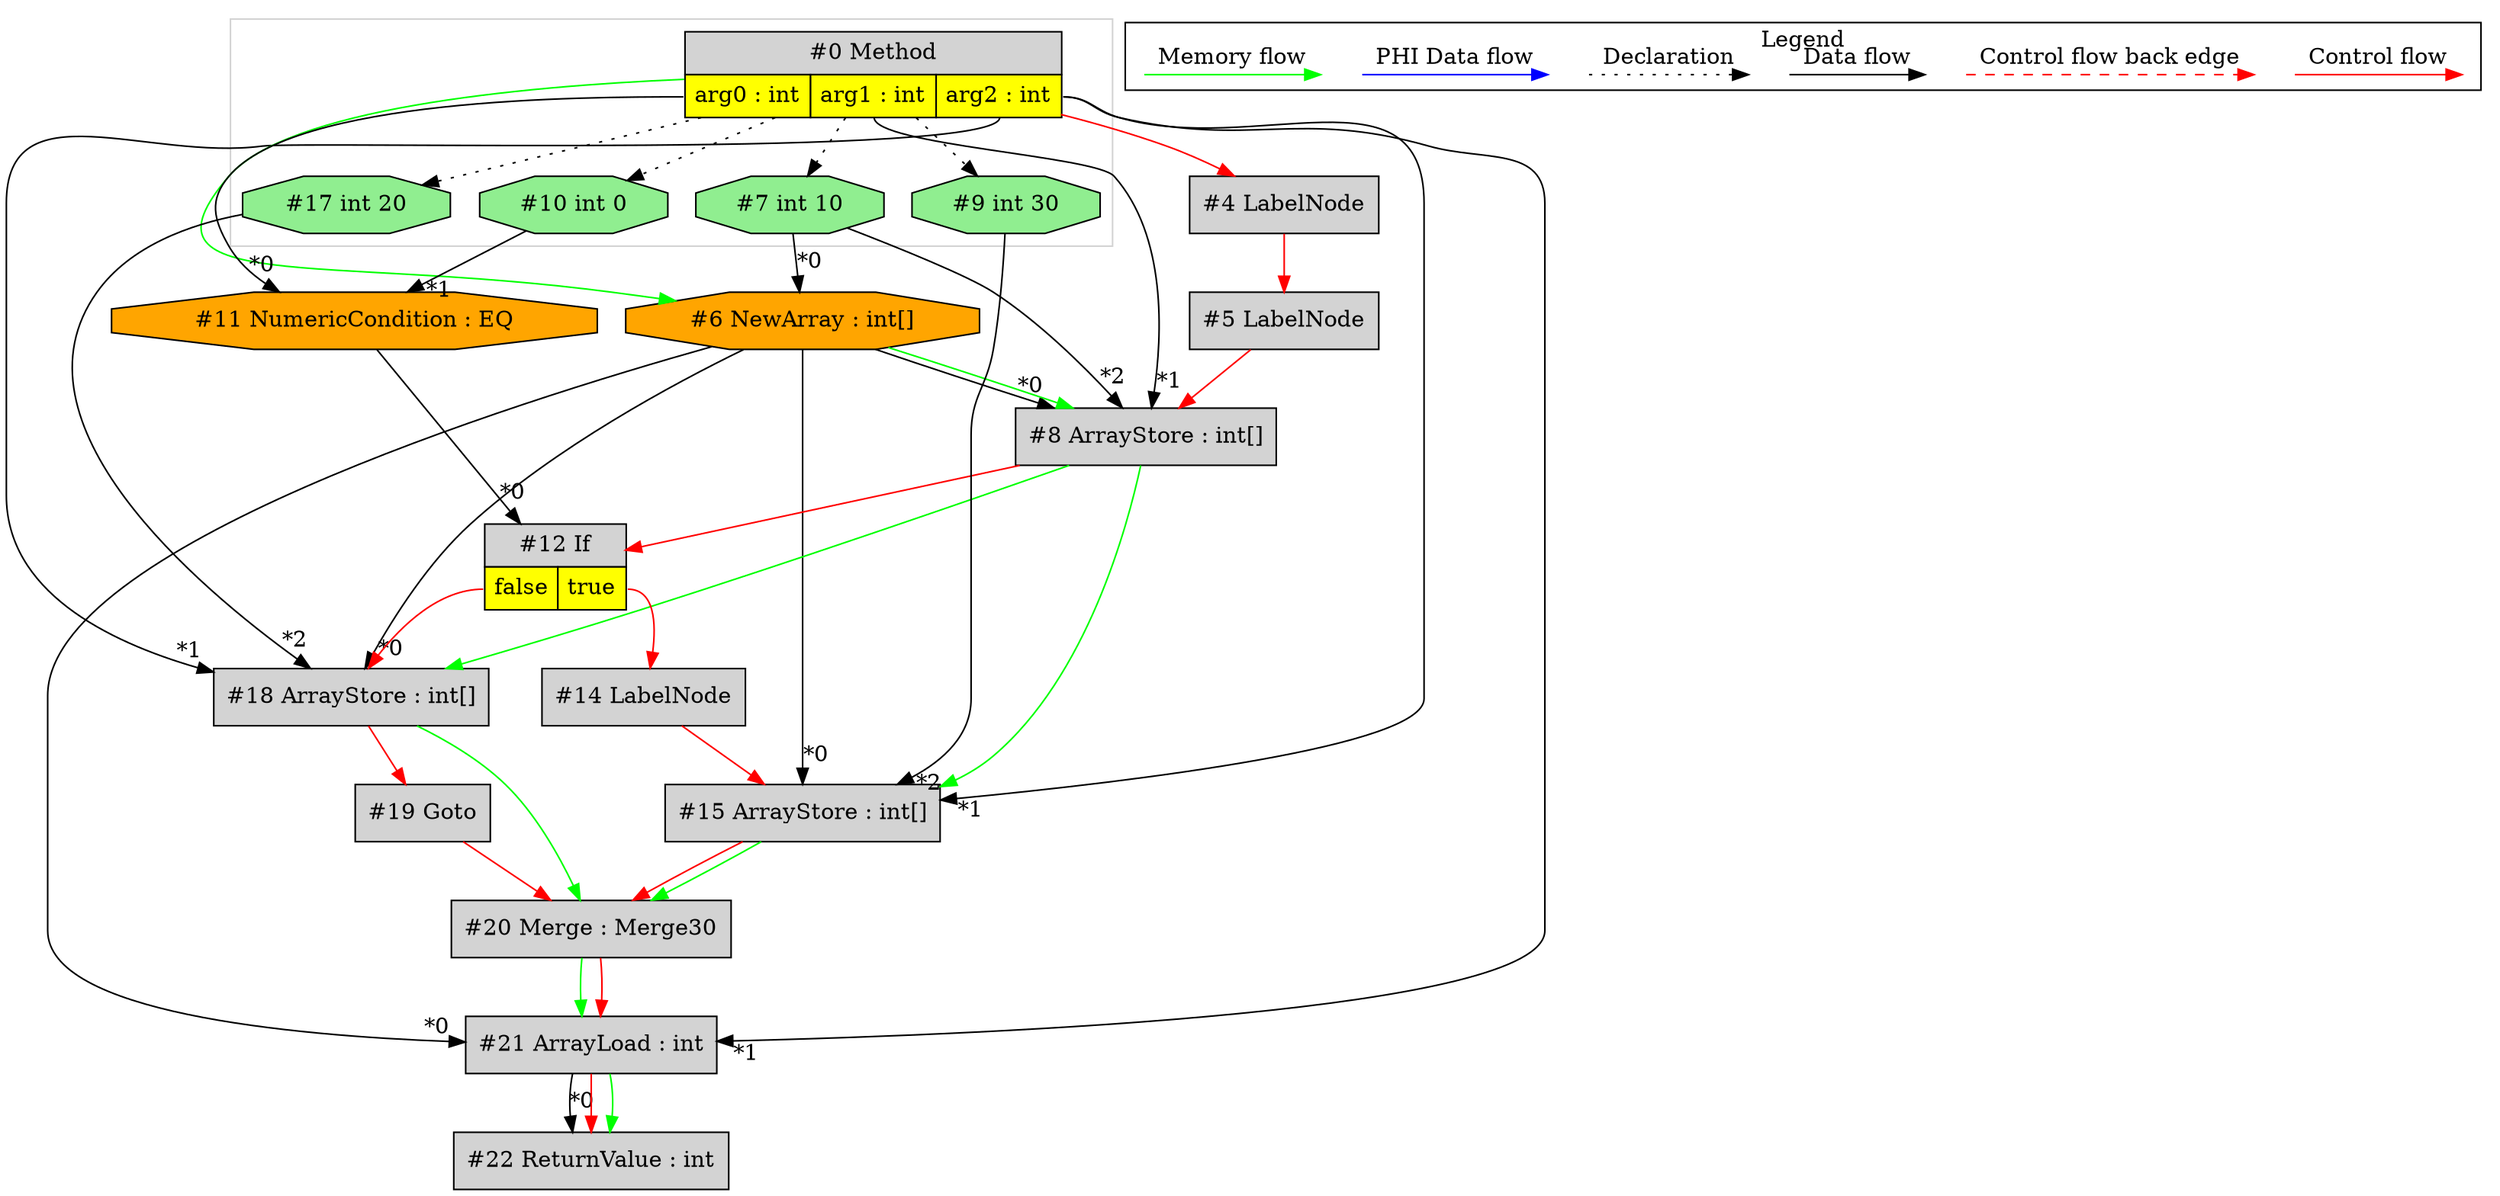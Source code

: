 digraph {
 node0[margin="0", label=<<table border="0" cellborder="1" cellspacing="0" cellpadding="5"><tr><td colspan="3">#0 Method</td></tr><tr><td port="prj3" bgcolor="yellow">arg0 : int</td><td port="prj1" bgcolor="yellow">arg1 : int</td><td port="prj2" bgcolor="yellow">arg2 : int</td></tr></table>>,shape=none, fillcolor=lightgrey, style=filled];
 node17[label="#17 int 20",shape=octagon, fillcolor=lightgreen, style=filled];
 node0 -> node17[style=dotted];
 node18[label="#18 ArrayStore : int[]",shape=box, fillcolor=lightgrey, style=filled];
 node6 -> node18[headlabel="*0", labeldistance=2];
 node0:prj2 -> node18[headlabel="*1", labeldistance=2];
 node17 -> node18[headlabel="*2", labeldistance=2];
 node8 -> node18[labeldistance=2, color=green, constraint=false];
 node12:prj16 -> node18[labeldistance=2, color=red, fontcolor=red];
 node12[margin="0", label=<<table border="0" cellborder="1" cellspacing="0" cellpadding="5"><tr><td colspan="2">#12 If</td></tr><tr><td port="prj16" bgcolor="yellow">false</td><td port="prj13" bgcolor="yellow">true</td></tr></table>>,shape=none, fillcolor=lightgrey, style=filled];
 node11 -> node12[headlabel="*0", labeldistance=2];
 node8 -> node12[labeldistance=2, color=red, fontcolor=red];
 node8[label="#8 ArrayStore : int[]",shape=box, fillcolor=lightgrey, style=filled];
 node6 -> node8[headlabel="*0", labeldistance=2];
 node0:prj1 -> node8[headlabel="*1", labeldistance=2];
 node7 -> node8[headlabel="*2", labeldistance=2];
 node6 -> node8[labeldistance=2, color=green, constraint=false];
 node5 -> node8[labeldistance=2, color=red, fontcolor=red];
 node5[label="#5 LabelNode",shape=box, fillcolor=lightgrey, style=filled];
 node4 -> node5[labeldistance=2, color=red, fontcolor=red];
 node4[label="#4 LabelNode",shape=box, fillcolor=lightgrey, style=filled];
 node0 -> node4[labeldistance=2, color=red, fontcolor=red];
 node6[label="#6 NewArray : int[]",shape=octagon, fillcolor=orange, style=filled];
 node7 -> node6[headlabel="*0", labeldistance=2];
 node0 -> node6[labeldistance=2, color=green, constraint=false];
 node7[label="#7 int 10",shape=octagon, fillcolor=lightgreen, style=filled];
 node0 -> node7[style=dotted];
 node21[label="#21 ArrayLoad : int",shape=box, fillcolor=lightgrey, style=filled];
 node6 -> node21[headlabel="*0", labeldistance=2];
 node0:prj2 -> node21[headlabel="*1", labeldistance=2];
 node20 -> node21[labeldistance=2, color=green, constraint=false];
 node20 -> node21[labeldistance=2, color=red, fontcolor=red];
 node20[label="#20 Merge : Merge30",shape=box, fillcolor=lightgrey, style=filled];
 node19 -> node20[labeldistance=2, color=red, fontcolor=red];
 node15 -> node20[labeldistance=2, color=red, fontcolor=red];
 node18 -> node20[labeldistance=2, color=green, constraint=false];
 node15 -> node20[labeldistance=2, color=green, constraint=false];
 node15[label="#15 ArrayStore : int[]",shape=box, fillcolor=lightgrey, style=filled];
 node6 -> node15[headlabel="*0", labeldistance=2];
 node0:prj2 -> node15[headlabel="*1", labeldistance=2];
 node9 -> node15[headlabel="*2", labeldistance=2];
 node8 -> node15[labeldistance=2, color=green, constraint=false];
 node14 -> node15[labeldistance=2, color=red, fontcolor=red];
 node14[label="#14 LabelNode",shape=box, fillcolor=lightgrey, style=filled];
 node12:prj13 -> node14[labeldistance=2, color=red, fontcolor=red];
 node9[label="#9 int 30",shape=octagon, fillcolor=lightgreen, style=filled];
 node0 -> node9[style=dotted];
 node19[label="#19 Goto",shape=box, fillcolor=lightgrey, style=filled];
 node18 -> node19[labeldistance=2, color=red, fontcolor=red];
 node22[label="#22 ReturnValue : int",shape=box, fillcolor=lightgrey, style=filled];
 node21 -> node22[headlabel="*0", labeldistance=2];
 node21 -> node22[labeldistance=2, color=red, fontcolor=red];
 node21 -> node22[labeldistance=2, color=green, constraint=false];
 node11[label="#11 NumericCondition : EQ",shape=octagon, fillcolor=orange, style=filled];
 node0:prj3 -> node11[headlabel="*0", labeldistance=2];
 node10 -> node11[headlabel="*1", labeldistance=2];
 node10[label="#10 int 0",shape=octagon, fillcolor=lightgreen, style=filled];
 node0 -> node10[style=dotted];
 subgraph cluster_0 {
  color=lightgray;
  node0;
  node7;
  node9;
  node10;
  node17;
 }
 subgraph cluster_000 {
  label = "Legend";
  node [shape=point]
  {
   rank=same;
   c0 [style = invis];
   c1 [style = invis];
   c2 [style = invis];
   c3 [style = invis];
   d0 [style = invis];
   d1 [style = invis];
   d2 [style = invis];
   d3 [style = invis];
   d4 [style = invis];
   d5 [style = invis];
   d6 [style = invis];
   d7 [style = invis];
  }
  c0 -> c1 [label="Control flow", style=solid, color=red]
  c2 -> c3 [label="Control flow back edge", style=dashed, color=red]
  d0 -> d1 [label="Data flow"]
  d2 -> d3 [label="Declaration", style=dotted]
  d4 -> d5 [label="PHI Data flow", color=blue]
  d6 -> d7 [label="Memory flow", color=green]
 }

}
